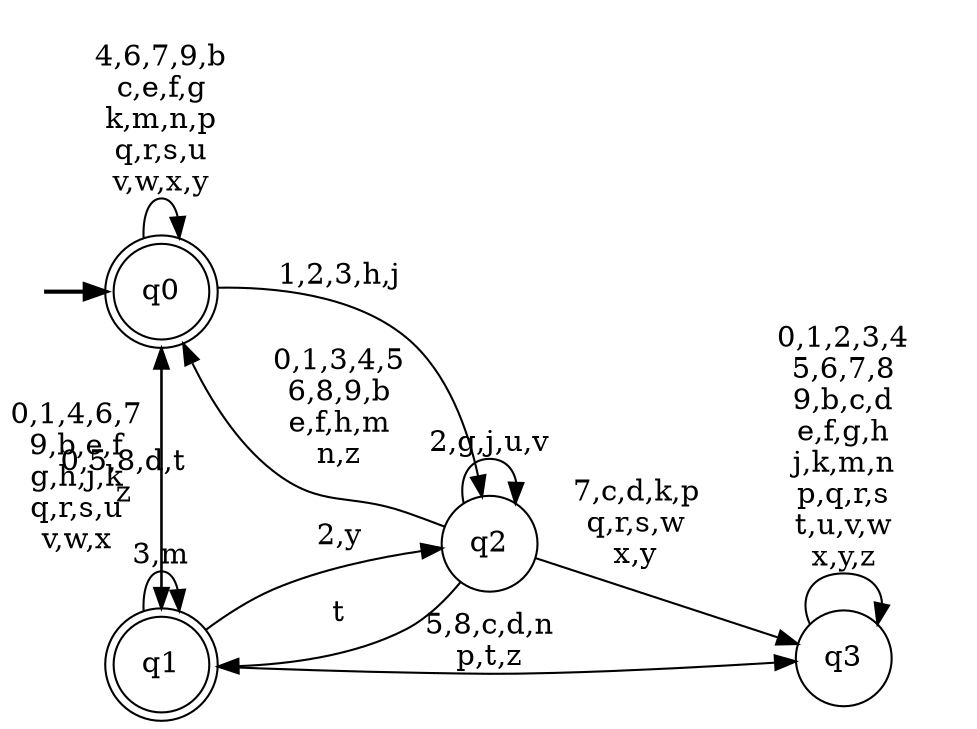 digraph BlueStar {
__start0 [style = invis, shape = none, label = "", width = 0, height = 0];

rankdir=LR;
size="8,5";

s0 [style="rounded,filled", color="black", fillcolor="white" shape="doublecircle", label="q0"];
s1 [style="rounded,filled", color="black", fillcolor="white" shape="doublecircle", label="q1"];
s2 [style="filled", color="black", fillcolor="white" shape="circle", label="q2"];
s3 [style="filled", color="black", fillcolor="white" shape="circle", label="q3"];
subgraph cluster_main { 
	graph [pad=".75", ranksep="0.15", nodesep="0.15"];
	 style=invis; 
	__start0 -> s0 [penwidth=2];
}
s0 -> s0 [label="4,6,7,9,b\nc,e,f,g\nk,m,n,p\nq,r,s,u\nv,w,x,y"];
s0 -> s1 [label="0,5,8,d,t\nz"];
s0 -> s2 [label="1,2,3,h,j"];
s1 -> s0 [label="0,1,4,6,7\n9,b,e,f\ng,h,j,k\nq,r,s,u\nv,w,x"];
s1 -> s1 [label="3,m"];
s1 -> s2 [label="2,y"];
s1 -> s3 [label="5,8,c,d,n\np,t,z"];
s2 -> s0 [label="0,1,3,4,5\n6,8,9,b\ne,f,h,m\nn,z"];
s2 -> s1 [label="t"];
s2 -> s2 [label="2,g,j,u,v"];
s2 -> s3 [label="7,c,d,k,p\nq,r,s,w\nx,y"];
s3 -> s3 [label="0,1,2,3,4\n5,6,7,8\n9,b,c,d\ne,f,g,h\nj,k,m,n\np,q,r,s\nt,u,v,w\nx,y,z"];

}